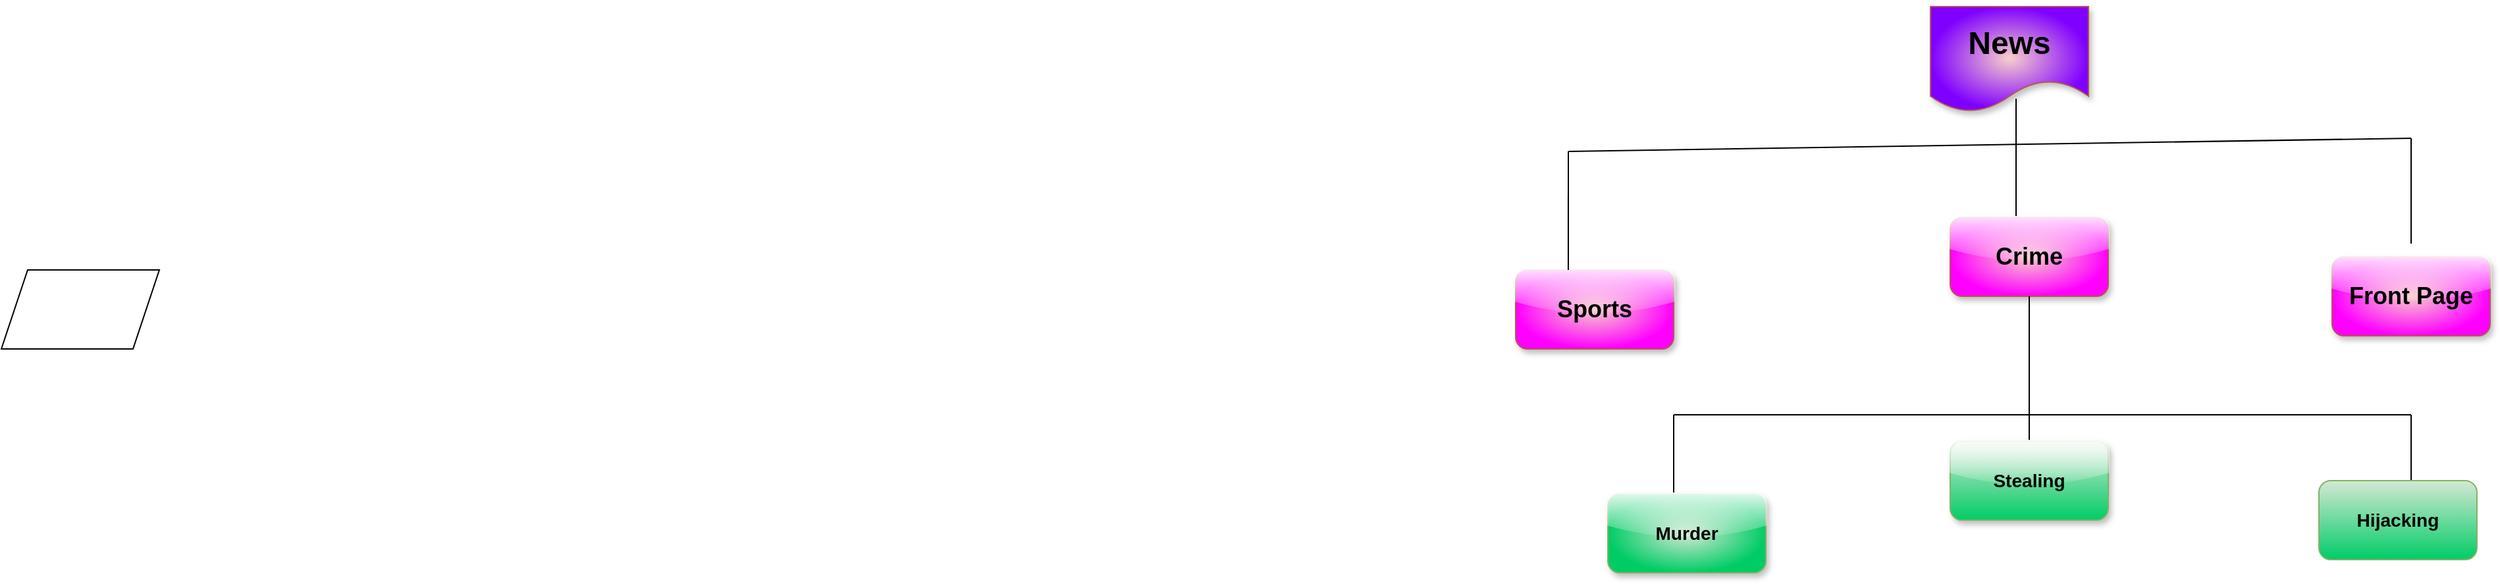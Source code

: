 <mxfile version="26.0.16">
  <diagram name="Page-1" id="gJmL535_aIt70las8pwQ">
    <mxGraphModel dx="2750" dy="557" grid="1" gridSize="10" guides="1" tooltips="1" connect="1" arrows="1" fold="1" page="1" pageScale="1" pageWidth="850" pageHeight="1100" background="#ffffff" math="0" shadow="0">
      <root>
        <mxCell id="0" />
        <mxCell id="1" parent="0" />
        <mxCell id="D9DmUe_IcxMoausRC0TL-5" value="&lt;h1&gt;News&lt;/h1&gt;" style="shape=document;whiteSpace=wrap;html=1;boundedLbl=1;fillColor=#f8cecc;strokeColor=#b85450;shadow=1;gradientColor=#7F00FF;gradientDirection=radial;" vertex="1" parent="1">
          <mxGeometry x="365" y="130" width="120" height="80" as="geometry" />
        </mxCell>
        <mxCell id="D9DmUe_IcxMoausRC0TL-7" value="" style="endArrow=none;html=1;rounded=0;" edge="1" parent="1">
          <mxGeometry width="50" height="50" relative="1" as="geometry">
            <mxPoint x="430" y="290" as="sourcePoint" />
            <mxPoint x="430" y="200" as="targetPoint" />
          </mxGeometry>
        </mxCell>
        <mxCell id="D9DmUe_IcxMoausRC0TL-10" value="" style="shape=parallelogram;perimeter=parallelogramPerimeter;whiteSpace=wrap;html=1;fixedSize=1;" vertex="1" parent="1">
          <mxGeometry x="-1100" y="330" width="120" height="60" as="geometry" />
        </mxCell>
        <mxCell id="D9DmUe_IcxMoausRC0TL-11" value="&lt;h2&gt;Sports&lt;/h2&gt;" style="rounded=1;whiteSpace=wrap;html=1;fillColor=#f8cecc;strokeColor=#b85450;gradientColor=#FF00FF;gradientDirection=radial;glass=1;shadow=1;" vertex="1" parent="1">
          <mxGeometry x="50" y="330" width="120" height="60" as="geometry" />
        </mxCell>
        <mxCell id="D9DmUe_IcxMoausRC0TL-12" value="" style="endArrow=none;html=1;rounded=0;exitX=0.333;exitY=0;exitDx=0;exitDy=0;exitPerimeter=0;" edge="1" parent="1" source="D9DmUe_IcxMoausRC0TL-11">
          <mxGeometry width="50" height="50" relative="1" as="geometry">
            <mxPoint x="50" y="310" as="sourcePoint" />
            <mxPoint x="90" y="240" as="targetPoint" />
          </mxGeometry>
        </mxCell>
        <mxCell id="D9DmUe_IcxMoausRC0TL-13" value="&lt;h2&gt;Crime&lt;/h2&gt;" style="rounded=1;whiteSpace=wrap;html=1;fillColor=#f8cecc;strokeColor=#b85450;gradientColor=#FF00FF;gradientDirection=radial;glass=1;shadow=1;" vertex="1" parent="1">
          <mxGeometry x="380" y="290" width="120" height="60" as="geometry" />
        </mxCell>
        <mxCell id="D9DmUe_IcxMoausRC0TL-14" value="" style="endArrow=none;html=1;rounded=0;" edge="1" parent="1">
          <mxGeometry width="50" height="50" relative="1" as="geometry">
            <mxPoint x="90" y="240" as="sourcePoint" />
            <mxPoint x="730" y="230" as="targetPoint" />
          </mxGeometry>
        </mxCell>
        <mxCell id="D9DmUe_IcxMoausRC0TL-15" value="" style="endArrow=none;html=1;rounded=0;" edge="1" parent="1" target="D9DmUe_IcxMoausRC0TL-16">
          <mxGeometry width="50" height="50" relative="1" as="geometry">
            <mxPoint x="730" y="350" as="sourcePoint" />
            <mxPoint x="730" y="230" as="targetPoint" />
          </mxGeometry>
        </mxCell>
        <mxCell id="D9DmUe_IcxMoausRC0TL-16" value="&lt;h2&gt;Front Page&lt;/h2&gt;" style="rounded=1;whiteSpace=wrap;html=1;fillColor=#f8cecc;strokeColor=#b85450;gradientColor=#FF00FF;gradientDirection=radial;shadow=1;glass=1;" vertex="1" parent="1">
          <mxGeometry x="670" y="320" width="120" height="60" as="geometry" />
        </mxCell>
        <mxCell id="D9DmUe_IcxMoausRC0TL-17" value="" style="endArrow=none;html=1;rounded=0;" edge="1" parent="1">
          <mxGeometry width="50" height="50" relative="1" as="geometry">
            <mxPoint x="730" y="310" as="sourcePoint" />
            <mxPoint x="730" y="230" as="targetPoint" />
          </mxGeometry>
        </mxCell>
        <mxCell id="D9DmUe_IcxMoausRC0TL-18" value="" style="endArrow=none;html=1;rounded=0;" edge="1" parent="1">
          <mxGeometry width="50" height="50" relative="1" as="geometry">
            <mxPoint x="440" y="460" as="sourcePoint" />
            <mxPoint x="440" y="350" as="targetPoint" />
          </mxGeometry>
        </mxCell>
        <mxCell id="D9DmUe_IcxMoausRC0TL-20" value="" style="endArrow=none;html=1;rounded=0;" edge="1" parent="1">
          <mxGeometry width="50" height="50" relative="1" as="geometry">
            <mxPoint x="170" y="440" as="sourcePoint" />
            <mxPoint x="730" y="440" as="targetPoint" />
            <Array as="points" />
          </mxGeometry>
        </mxCell>
        <mxCell id="D9DmUe_IcxMoausRC0TL-22" value="" style="endArrow=none;html=1;rounded=0;" edge="1" parent="1">
          <mxGeometry width="50" height="50" relative="1" as="geometry">
            <mxPoint x="170" y="500" as="sourcePoint" />
            <mxPoint x="170" y="440" as="targetPoint" />
          </mxGeometry>
        </mxCell>
        <mxCell id="D9DmUe_IcxMoausRC0TL-23" value="" style="endArrow=none;html=1;rounded=0;" edge="1" parent="1">
          <mxGeometry width="50" height="50" relative="1" as="geometry">
            <mxPoint x="730" y="490" as="sourcePoint" />
            <mxPoint x="730" y="440" as="targetPoint" />
          </mxGeometry>
        </mxCell>
        <mxCell id="D9DmUe_IcxMoausRC0TL-24" value="&lt;h3&gt;Murder&lt;/h3&gt;" style="rounded=1;whiteSpace=wrap;html=1;fillColor=#d5e8d4;strokeColor=#82b366;gradientColor=#00CC66;gradientDirection=radial;glass=1;shadow=1;" vertex="1" parent="1">
          <mxGeometry x="120" y="500" width="120" height="60" as="geometry" />
        </mxCell>
        <mxCell id="D9DmUe_IcxMoausRC0TL-25" value="&lt;h3&gt;Stealing&lt;/h3&gt;" style="rounded=1;whiteSpace=wrap;html=1;glass=1;shadow=1;fillColor=#d5e8d4;strokeColor=#82b366;gradientColor=#00CC66;" vertex="1" parent="1">
          <mxGeometry x="380" y="460" width="120" height="60" as="geometry" />
        </mxCell>
        <mxCell id="D9DmUe_IcxMoausRC0TL-26" value="&lt;h3&gt;Hijacking&lt;/h3&gt;" style="rounded=1;whiteSpace=wrap;html=1;fillColor=#d5e8d4;strokeColor=#82b366;gradientColor=#00CC66;" vertex="1" parent="1">
          <mxGeometry x="660" y="490" width="120" height="60" as="geometry" />
        </mxCell>
      </root>
    </mxGraphModel>
  </diagram>
</mxfile>
